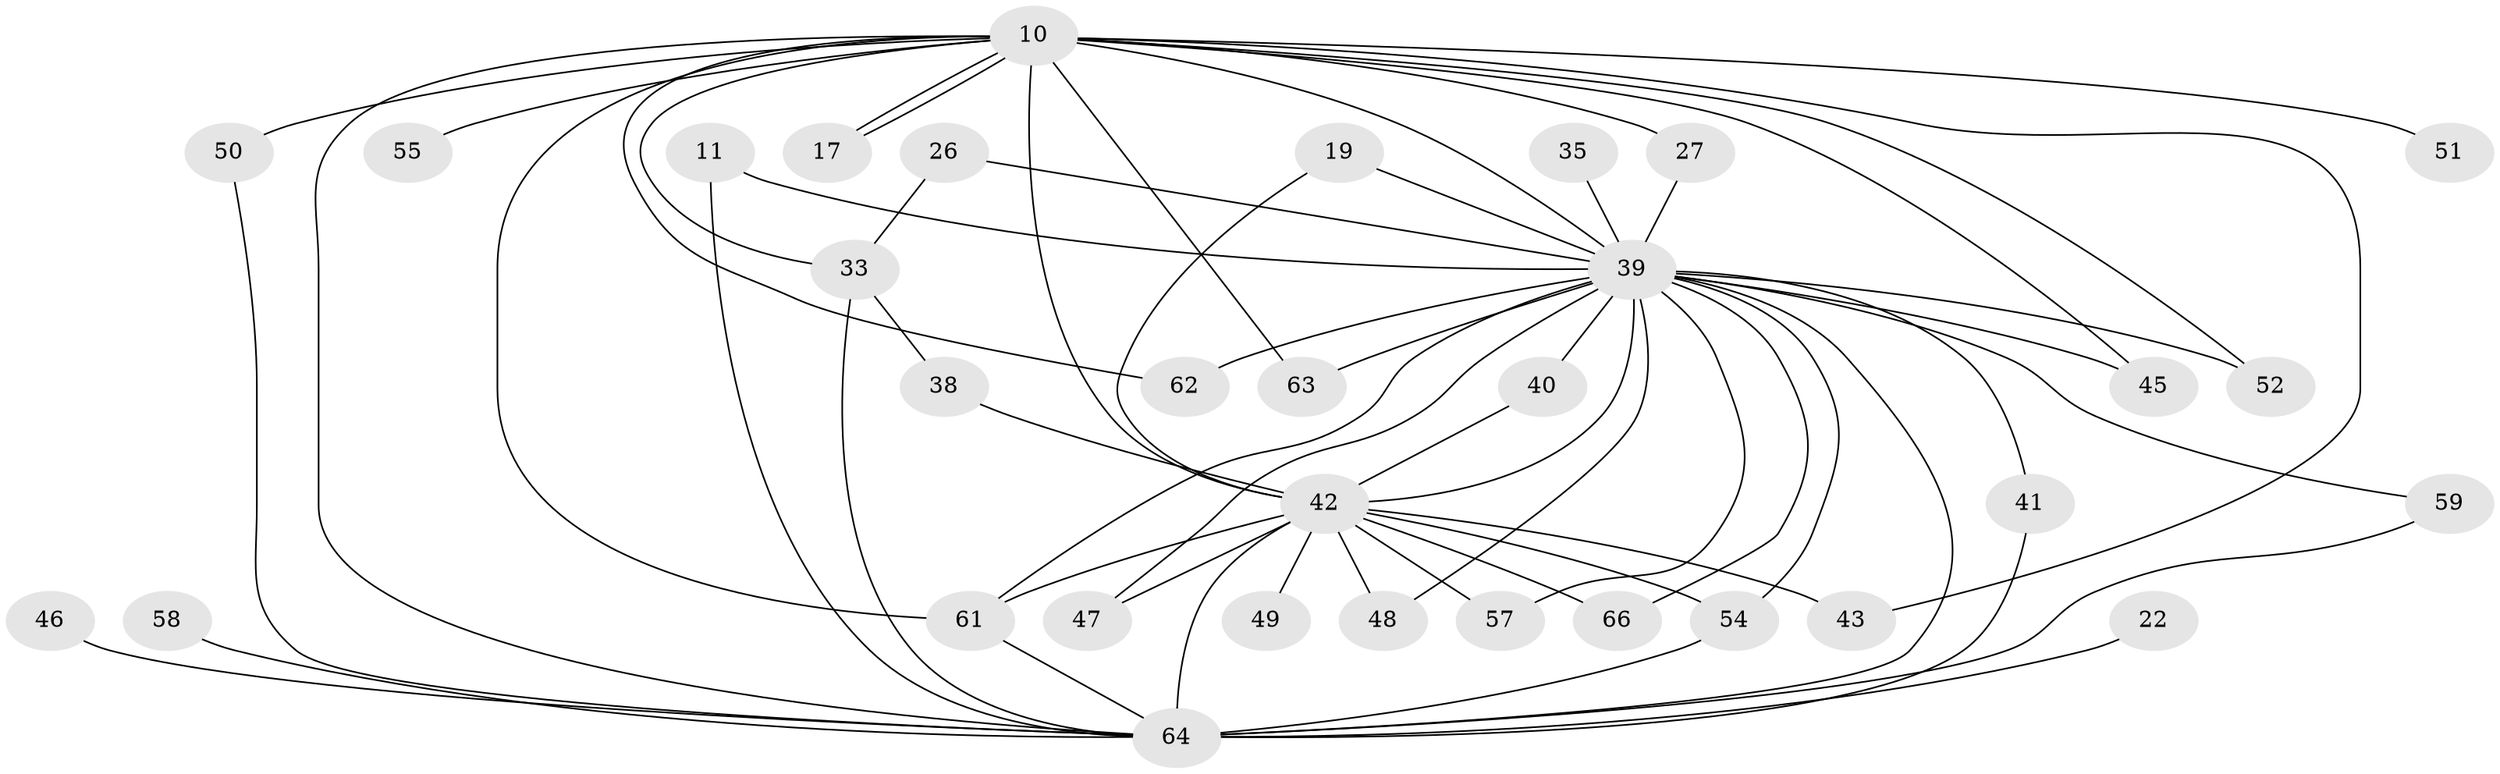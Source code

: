 // original degree distribution, {12: 0.015151515151515152, 16: 0.030303030303030304, 15: 0.030303030303030304, 19: 0.030303030303030304, 14: 0.015151515151515152, 23: 0.015151515151515152, 21: 0.015151515151515152, 2: 0.5454545454545454, 4: 0.045454545454545456, 3: 0.19696969696969696, 5: 0.045454545454545456, 6: 0.015151515151515152}
// Generated by graph-tools (version 1.1) at 2025/46/03/09/25 04:46:12]
// undirected, 33 vertices, 60 edges
graph export_dot {
graph [start="1"]
  node [color=gray90,style=filled];
  10 [super="+5"];
  11;
  17;
  19;
  22;
  26;
  27;
  33 [super="+29"];
  35;
  38;
  39 [super="+34+32+28+9"];
  40 [super="+37"];
  41;
  42 [super="+30+8+7"];
  43;
  45;
  46;
  47;
  48;
  49;
  50 [super="+44"];
  51;
  52;
  54 [super="+16+25"];
  55;
  57;
  58;
  59;
  61 [super="+56"];
  62;
  63 [super="+13"];
  64 [super="+53+21+36+3"];
  66 [super="+60+65"];
  10 -- 17;
  10 -- 17;
  10 -- 27;
  10 -- 33 [weight=2];
  10 -- 43;
  10 -- 50 [weight=2];
  10 -- 51 [weight=2];
  10 -- 55 [weight=2];
  10 -- 62;
  10 -- 45;
  10 -- 52;
  10 -- 63;
  10 -- 39 [weight=6];
  10 -- 42 [weight=9];
  10 -- 64 [weight=4];
  10 -- 61 [weight=2];
  11 -- 39;
  11 -- 64;
  19 -- 42;
  19 -- 39;
  22 -- 64 [weight=2];
  26 -- 33;
  26 -- 39;
  27 -- 39;
  33 -- 38;
  33 -- 64 [weight=2];
  35 -- 39 [weight=2];
  38 -- 42;
  39 -- 66 [weight=3];
  39 -- 54 [weight=3];
  39 -- 42 [weight=12];
  39 -- 41;
  39 -- 40 [weight=2];
  39 -- 45;
  39 -- 47;
  39 -- 48;
  39 -- 52;
  39 -- 57;
  39 -- 59;
  39 -- 62;
  39 -- 63 [weight=2];
  39 -- 64 [weight=6];
  39 -- 61;
  40 -- 42;
  41 -- 64;
  42 -- 43;
  42 -- 49;
  42 -- 61;
  42 -- 66 [weight=2];
  42 -- 54;
  42 -- 64 [weight=11];
  42 -- 47;
  42 -- 48;
  42 -- 57;
  46 -- 64 [weight=2];
  50 -- 64;
  54 -- 64;
  58 -- 64 [weight=2];
  59 -- 64;
  61 -- 64;
}
